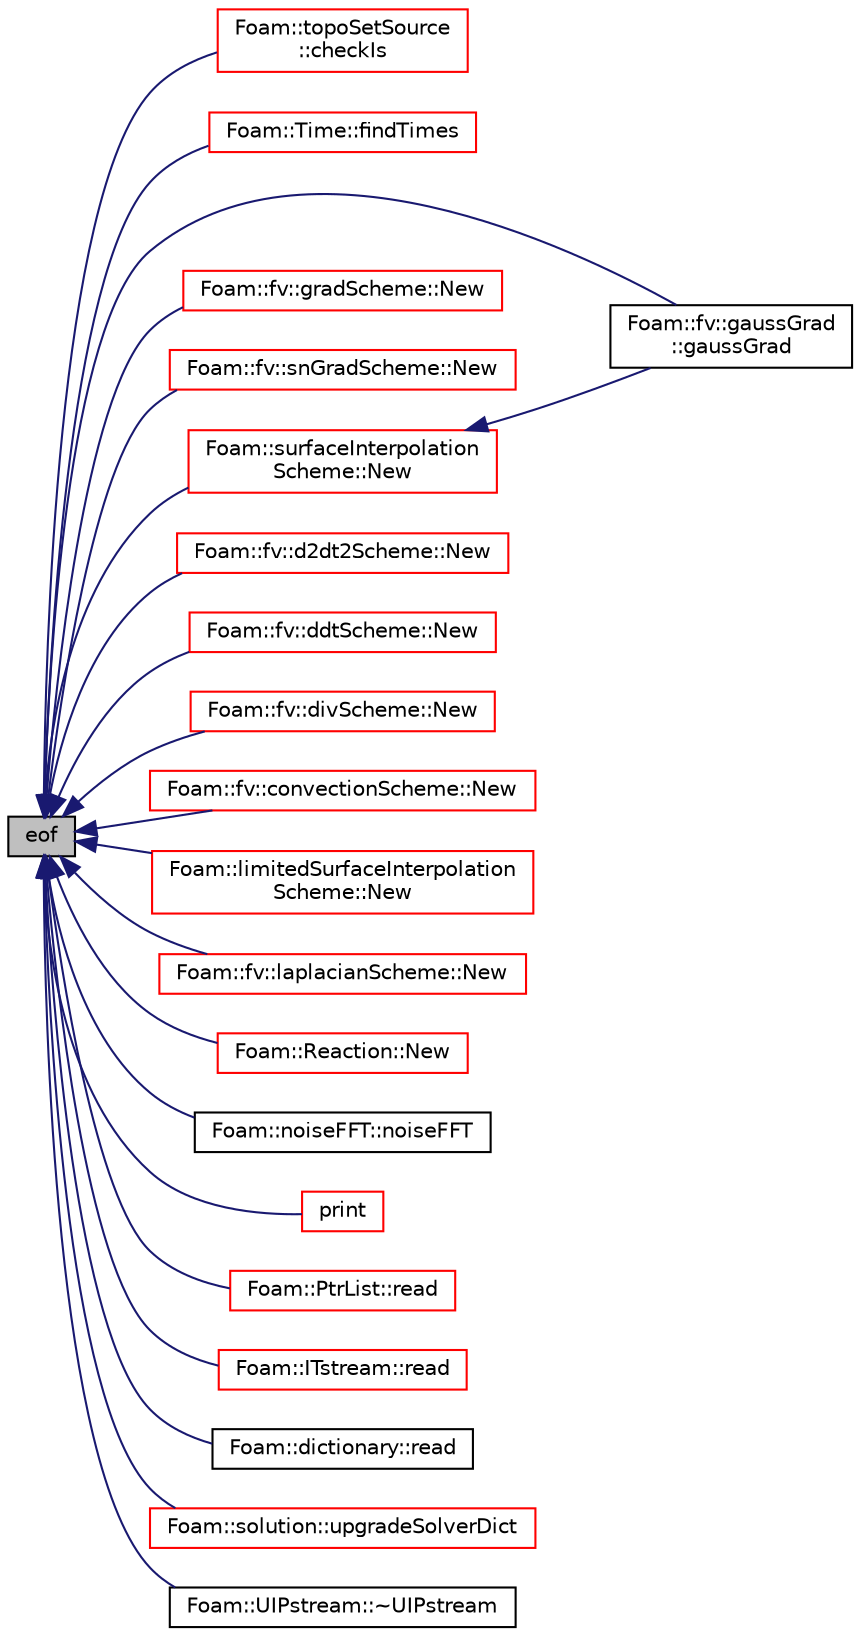 digraph "eof"
{
  bgcolor="transparent";
  edge [fontname="Helvetica",fontsize="10",labelfontname="Helvetica",labelfontsize="10"];
  node [fontname="Helvetica",fontsize="10",shape=record];
  rankdir="LR";
  Node1 [label="eof",height=0.2,width=0.4,color="black", fillcolor="grey75", style="filled", fontcolor="black"];
  Node1 -> Node2 [dir="back",color="midnightblue",fontsize="10",style="solid",fontname="Helvetica"];
  Node2 [label="Foam::topoSetSource\l::checkIs",height=0.2,width=0.4,color="red",URL="$a02714.html#ae46e80b40fbccd61445ff02c596734b5",tooltip="Check state of stream. "];
  Node1 -> Node3 [dir="back",color="midnightblue",fontsize="10",style="solid",fontname="Helvetica"];
  Node3 [label="Foam::Time::findTimes",height=0.2,width=0.4,color="red",URL="$a02683.html#a358594437beb51631684afba39f445da",tooltip="Search a given directory for valid time directories. "];
  Node1 -> Node4 [dir="back",color="midnightblue",fontsize="10",style="solid",fontname="Helvetica"];
  Node4 [label="Foam::fv::gaussGrad\l::gaussGrad",height=0.2,width=0.4,color="black",URL="$a00918.html#ace6c2051286514eb33d4839e9b6b9573",tooltip="Construct from mesh and Istream. "];
  Node1 -> Node5 [dir="back",color="midnightblue",fontsize="10",style="solid",fontname="Helvetica"];
  Node5 [label="Foam::fv::gradScheme::New",height=0.2,width=0.4,color="red",URL="$a00956.html#afc37a52dd28d032d31cc89576f8122f2",tooltip="Return a pointer to a new gradScheme created on freestore. "];
  Node1 -> Node6 [dir="back",color="midnightblue",fontsize="10",style="solid",fontname="Helvetica"];
  Node6 [label="Foam::fv::snGradScheme::New",height=0.2,width=0.4,color="red",URL="$a02429.html#adc12ff65e667931ca7187bb66656924a",tooltip="Return new tmp interpolation scheme. "];
  Node1 -> Node7 [dir="back",color="midnightblue",fontsize="10",style="solid",fontname="Helvetica"];
  Node7 [label="Foam::surfaceInterpolation\lScheme::New",height=0.2,width=0.4,color="red",URL="$a02558.html#ad7a5400f463be6d6d6590c02af0c319f",tooltip="Return new tmp interpolation scheme. "];
  Node7 -> Node4 [dir="back",color="midnightblue",fontsize="10",style="solid",fontname="Helvetica"];
  Node1 -> Node8 [dir="back",color="midnightblue",fontsize="10",style="solid",fontname="Helvetica"];
  Node8 [label="Foam::fv::d2dt2Scheme::New",height=0.2,width=0.4,color="red",URL="$a00504.html#a60670b82e2875dd4e0c98fa8d4198272",tooltip="Return a pointer to a new d2dt2Scheme created on freestore. "];
  Node1 -> Node9 [dir="back",color="midnightblue",fontsize="10",style="solid",fontname="Helvetica"];
  Node9 [label="Foam::fv::ddtScheme::New",height=0.2,width=0.4,color="red",URL="$a00510.html#a5a8f7e051307daf65eae67fb50c84a21",tooltip="Return a pointer to a new ddtScheme created on freestore. "];
  Node1 -> Node10 [dir="back",color="midnightblue",fontsize="10",style="solid",fontname="Helvetica"];
  Node10 [label="Foam::fv::divScheme::New",height=0.2,width=0.4,color="red",URL="$a00576.html#ad9e49ab1c22879be2f0d38c93b75b299",tooltip="Return a pointer to a new divScheme created on freestore. "];
  Node1 -> Node11 [dir="back",color="midnightblue",fontsize="10",style="solid",fontname="Helvetica"];
  Node11 [label="Foam::fv::convectionScheme::New",height=0.2,width=0.4,color="red",URL="$a00406.html#af588839e72c5544d36b0eb36a09e83aa",tooltip="Return a pointer to a new convectionScheme created on freestore. "];
  Node1 -> Node12 [dir="back",color="midnightblue",fontsize="10",style="solid",fontname="Helvetica"];
  Node12 [label="Foam::limitedSurfaceInterpolation\lScheme::New",height=0.2,width=0.4,color="red",URL="$a01346.html#a32a46a7152e0210e6f3ac971f76dbc6d",tooltip="Return new tmp interpolation scheme. "];
  Node1 -> Node13 [dir="back",color="midnightblue",fontsize="10",style="solid",fontname="Helvetica"];
  Node13 [label="Foam::fv::laplacianScheme::New",height=0.2,width=0.4,color="red",URL="$a01295.html#aa4597ba9a0b5ea42742d7b60969aefde",tooltip="Return a pointer to a new laplacianScheme created on freestore. "];
  Node1 -> Node14 [dir="back",color="midnightblue",fontsize="10",style="solid",fontname="Helvetica"];
  Node14 [label="Foam::Reaction::New",height=0.2,width=0.4,color="red",URL="$a02141.html#aa11303643cc079fa40c4fad755aed520",tooltip="Return a pointer to new patchField created on freestore from input. "];
  Node1 -> Node15 [dir="back",color="midnightblue",fontsize="10",style="solid",fontname="Helvetica"];
  Node15 [label="Foam::noiseFFT::noiseFFT",height=0.2,width=0.4,color="black",URL="$a01646.html#a449ba6255801b2151ca6f47b798cbd92",tooltip="Construct from pressure field file name. "];
  Node1 -> Node16 [dir="back",color="midnightblue",fontsize="10",style="solid",fontname="Helvetica"];
  Node16 [label="print",height=0.2,width=0.4,color="red",URL="$a01203.html#a396408e517abe1f8cae9d2844a18ad1e",tooltip="Print description of IOstream to Ostream. "];
  Node1 -> Node17 [dir="back",color="midnightblue",fontsize="10",style="solid",fontname="Helvetica"];
  Node17 [label="Foam::PtrList::read",height=0.2,width=0.4,color="red",URL="$a02072.html#a13f28f6f50da188010f20f60b92f4f39",tooltip="Read from Istream using given Istream constructor class. "];
  Node1 -> Node18 [dir="back",color="midnightblue",fontsize="10",style="solid",fontname="Helvetica"];
  Node18 [label="Foam::ITstream::read",height=0.2,width=0.4,color="red",URL="$a01235.html#a3d4b02e5b143d1a4ba9a5b34f11b4ed1",tooltip="Return next token from stream. "];
  Node1 -> Node19 [dir="back",color="midnightblue",fontsize="10",style="solid",fontname="Helvetica"];
  Node19 [label="Foam::dictionary::read",height=0.2,width=0.4,color="black",URL="$a00530.html#a74110bdf434afa7e444306eb4b04999b",tooltip="Read dictionary from Istream, optionally keeping the header. "];
  Node1 -> Node20 [dir="back",color="midnightblue",fontsize="10",style="solid",fontname="Helvetica"];
  Node20 [label="Foam::solution::upgradeSolverDict",height=0.2,width=0.4,color="red",URL="$a02445.html#aafb35d9c55b4a97e839ab61b4a0c7d52",tooltip="Update from older solver controls syntax. "];
  Node1 -> Node21 [dir="back",color="midnightblue",fontsize="10",style="solid",fontname="Helvetica"];
  Node21 [label="Foam::UIPstream::~UIPstream",height=0.2,width=0.4,color="black",URL="$a02830.html#a17a7ee4841c706feefb3043d692e3bcf",tooltip="Destructor. "];
}
